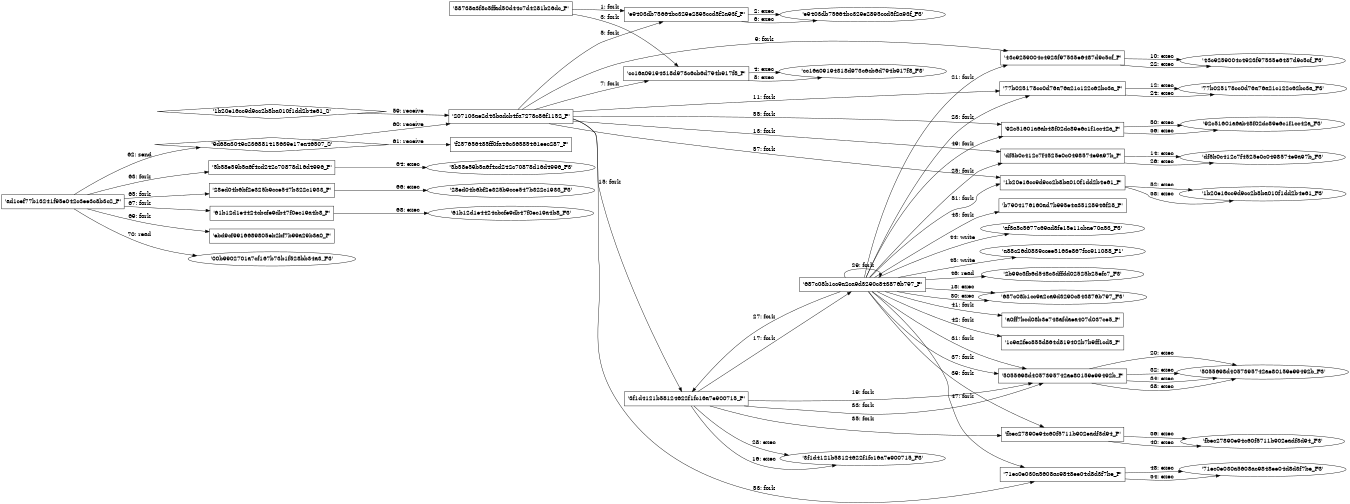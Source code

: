 digraph "D:\Learning\Paper\apt\基于CTI的攻击预警\Dataset\攻击图\ASGfromALLCTI\Inside The Million-Machine Clickfraud Botnet.dot" {
rankdir="LR"
size="9"
fixedsize="false"
splines="true"
nodesep=0.3
ranksep=0
fontsize=10
overlap="scalexy"
engine= "neato"
	"'88738a3f8c5ffad50d44c7d4281b26dc_P'" [node_type=Process shape=box]
	"'e9403db75664bc329e2895ccd5f2a93f_P'" [node_type=Process shape=box]
	"'88738a3f8c5ffad50d44c7d4281b26dc_P'" -> "'e9403db75664bc329e2895ccd5f2a93f_P'" [label="1: fork"]
	"'e9403db75664bc329e2895ccd5f2a93f_P'" [node_type=Process shape=box]
	"'e9403db75664bc329e2895ccd5f2a93f_F3'" [node_type=File shape=ellipse]
	"'e9403db75664bc329e2895ccd5f2a93f_P'" -> "'e9403db75664bc329e2895ccd5f2a93f_F3'" [label="2: exec"]
	"'88738a3f8c5ffad50d44c7d4281b26dc_P'" [node_type=Process shape=box]
	"'cc16a09194318d973c6cb6d794b917f8_P'" [node_type=Process shape=box]
	"'88738a3f8c5ffad50d44c7d4281b26dc_P'" -> "'cc16a09194318d973c6cb6d794b917f8_P'" [label="3: fork"]
	"'cc16a09194318d973c6cb6d794b917f8_P'" [node_type=Process shape=box]
	"'cc16a09194318d973c6cb6d794b917f8_F3'" [node_type=File shape=ellipse]
	"'cc16a09194318d973c6cb6d794b917f8_P'" -> "'cc16a09194318d973c6cb6d794b917f8_F3'" [label="4: exec"]
	"'207103ae2d43badcb4fa7278c86f1152_P'" [node_type=Process shape=box]
	"'e9403db75664bc329e2895ccd5f2a93f_P'" [node_type=Process shape=box]
	"'207103ae2d43badcb4fa7278c86f1152_P'" -> "'e9403db75664bc329e2895ccd5f2a93f_P'" [label="5: fork"]
	"'e9403db75664bc329e2895ccd5f2a93f_P'" [node_type=Process shape=box]
	"'e9403db75664bc329e2895ccd5f2a93f_F3'" [node_type=File shape=ellipse]
	"'e9403db75664bc329e2895ccd5f2a93f_P'" -> "'e9403db75664bc329e2895ccd5f2a93f_F3'" [label="6: exec"]
	"'207103ae2d43badcb4fa7278c86f1152_P'" [node_type=Process shape=box]
	"'cc16a09194318d973c6cb6d794b917f8_P'" [node_type=Process shape=box]
	"'207103ae2d43badcb4fa7278c86f1152_P'" -> "'cc16a09194318d973c6cb6d794b917f8_P'" [label="7: fork"]
	"'cc16a09194318d973c6cb6d794b917f8_P'" [node_type=Process shape=box]
	"'cc16a09194318d973c6cb6d794b917f8_F3'" [node_type=File shape=ellipse]
	"'cc16a09194318d973c6cb6d794b917f8_P'" -> "'cc16a09194318d973c6cb6d794b917f8_F3'" [label="8: exec"]
	"'207103ae2d43badcb4fa7278c86f1152_P'" [node_type=Process shape=box]
	"'43c9259004c4923f97535e6487d9c5cf_P'" [node_type=Process shape=box]
	"'207103ae2d43badcb4fa7278c86f1152_P'" -> "'43c9259004c4923f97535e6487d9c5cf_P'" [label="9: fork"]
	"'43c9259004c4923f97535e6487d9c5cf_P'" [node_type=Process shape=box]
	"'43c9259004c4923f97535e6487d9c5cf_F3'" [node_type=File shape=ellipse]
	"'43c9259004c4923f97535e6487d9c5cf_P'" -> "'43c9259004c4923f97535e6487d9c5cf_F3'" [label="10: exec"]
	"'207103ae2d43badcb4fa7278c86f1152_P'" [node_type=Process shape=box]
	"'77b025178cc0d76a76a21c122c62bc3a_P'" [node_type=Process shape=box]
	"'207103ae2d43badcb4fa7278c86f1152_P'" -> "'77b025178cc0d76a76a21c122c62bc3a_P'" [label="11: fork"]
	"'77b025178cc0d76a76a21c122c62bc3a_P'" [node_type=Process shape=box]
	"'77b025178cc0d76a76a21c122c62bc3a_F3'" [node_type=File shape=ellipse]
	"'77b025178cc0d76a76a21c122c62bc3a_P'" -> "'77b025178cc0d76a76a21c122c62bc3a_F3'" [label="12: exec"]
	"'207103ae2d43badcb4fa7278c86f1152_P'" [node_type=Process shape=box]
	"'df5b0c412c7f4525e0c0498574e9a97b_P'" [node_type=Process shape=box]
	"'207103ae2d43badcb4fa7278c86f1152_P'" -> "'df5b0c412c7f4525e0c0498574e9a97b_P'" [label="13: fork"]
	"'df5b0c412c7f4525e0c0498574e9a97b_P'" [node_type=Process shape=box]
	"'df5b0c412c7f4525e0c0498574e9a97b_F3'" [node_type=File shape=ellipse]
	"'df5b0c412c7f4525e0c0498574e9a97b_P'" -> "'df5b0c412c7f4525e0c0498574e9a97b_F3'" [label="14: exec"]
	"'207103ae2d43badcb4fa7278c86f1152_P'" [node_type=Process shape=box]
	"'3f1d4121b58124622f1fc16a7e900715_P'" [node_type=Process shape=box]
	"'207103ae2d43badcb4fa7278c86f1152_P'" -> "'3f1d4121b58124622f1fc16a7e900715_P'" [label="15: fork"]
	"'3f1d4121b58124622f1fc16a7e900715_P'" [node_type=Process shape=box]
	"'3f1d4121b58124622f1fc16a7e900715_F3'" [node_type=File shape=ellipse]
	"'3f1d4121b58124622f1fc16a7e900715_P'" -> "'3f1d4121b58124622f1fc16a7e900715_F3'" [label="16: exec"]
	"'3f1d4121b58124622f1fc16a7e900715_P'" [node_type=Process shape=box]
	"'687c08b1cc9a2ca9d3290c843876b797_P'" [node_type=Process shape=box]
	"'3f1d4121b58124622f1fc16a7e900715_P'" -> "'687c08b1cc9a2ca9d3290c843876b797_P'" [label="17: fork"]
	"'687c08b1cc9a2ca9d3290c843876b797_P'" [node_type=Process shape=box]
	"'687c08b1cc9a2ca9d3290c843876b797_F3'" [node_type=File shape=ellipse]
	"'687c08b1cc9a2ca9d3290c843876b797_P'" -> "'687c08b1cc9a2ca9d3290c843876b797_F3'" [label="18: exec"]
	"'3f1d4121b58124622f1fc16a7e900715_P'" [node_type=Process shape=box]
	"'5055698d4057395742ae80159e99492b_P'" [node_type=Process shape=box]
	"'3f1d4121b58124622f1fc16a7e900715_P'" -> "'5055698d4057395742ae80159e99492b_P'" [label="19: fork"]
	"'5055698d4057395742ae80159e99492b_P'" [node_type=Process shape=box]
	"'5055698d4057395742ae80159e99492b_F3'" [node_type=File shape=ellipse]
	"'5055698d4057395742ae80159e99492b_P'" -> "'5055698d4057395742ae80159e99492b_F3'" [label="20: exec"]
	"'687c08b1cc9a2ca9d3290c843876b797_P'" [node_type=Process shape=box]
	"'43c9259004c4923f97535e6487d9c5cf_P'" [node_type=Process shape=box]
	"'687c08b1cc9a2ca9d3290c843876b797_P'" -> "'43c9259004c4923f97535e6487d9c5cf_P'" [label="21: fork"]
	"'43c9259004c4923f97535e6487d9c5cf_P'" [node_type=Process shape=box]
	"'43c9259004c4923f97535e6487d9c5cf_F3'" [node_type=File shape=ellipse]
	"'43c9259004c4923f97535e6487d9c5cf_P'" -> "'43c9259004c4923f97535e6487d9c5cf_F3'" [label="22: exec"]
	"'687c08b1cc9a2ca9d3290c843876b797_P'" [node_type=Process shape=box]
	"'77b025178cc0d76a76a21c122c62bc3a_P'" [node_type=Process shape=box]
	"'687c08b1cc9a2ca9d3290c843876b797_P'" -> "'77b025178cc0d76a76a21c122c62bc3a_P'" [label="23: fork"]
	"'77b025178cc0d76a76a21c122c62bc3a_P'" [node_type=Process shape=box]
	"'77b025178cc0d76a76a21c122c62bc3a_F3'" [node_type=File shape=ellipse]
	"'77b025178cc0d76a76a21c122c62bc3a_P'" -> "'77b025178cc0d76a76a21c122c62bc3a_F3'" [label="24: exec"]
	"'687c08b1cc9a2ca9d3290c843876b797_P'" [node_type=Process shape=box]
	"'df5b0c412c7f4525e0c0498574e9a97b_P'" [node_type=Process shape=box]
	"'687c08b1cc9a2ca9d3290c843876b797_P'" -> "'df5b0c412c7f4525e0c0498574e9a97b_P'" [label="25: fork"]
	"'df5b0c412c7f4525e0c0498574e9a97b_P'" [node_type=Process shape=box]
	"'df5b0c412c7f4525e0c0498574e9a97b_F3'" [node_type=File shape=ellipse]
	"'df5b0c412c7f4525e0c0498574e9a97b_P'" -> "'df5b0c412c7f4525e0c0498574e9a97b_F3'" [label="26: exec"]
	"'687c08b1cc9a2ca9d3290c843876b797_P'" [node_type=Process shape=box]
	"'3f1d4121b58124622f1fc16a7e900715_P'" [node_type=Process shape=box]
	"'687c08b1cc9a2ca9d3290c843876b797_P'" -> "'3f1d4121b58124622f1fc16a7e900715_P'" [label="27: fork"]
	"'3f1d4121b58124622f1fc16a7e900715_P'" [node_type=Process shape=box]
	"'3f1d4121b58124622f1fc16a7e900715_F3'" [node_type=File shape=ellipse]
	"'3f1d4121b58124622f1fc16a7e900715_P'" -> "'3f1d4121b58124622f1fc16a7e900715_F3'" [label="28: exec"]
	"'687c08b1cc9a2ca9d3290c843876b797_P'" [node_type=Process shape=box]
	"'687c08b1cc9a2ca9d3290c843876b797_P'" [node_type=Process shape=box]
	"'687c08b1cc9a2ca9d3290c843876b797_P'" -> "'687c08b1cc9a2ca9d3290c843876b797_P'" [label="29: fork"]
	"'687c08b1cc9a2ca9d3290c843876b797_P'" [node_type=Process shape=box]
	"'687c08b1cc9a2ca9d3290c843876b797_F3'" [node_type=File shape=ellipse]
	"'687c08b1cc9a2ca9d3290c843876b797_P'" -> "'687c08b1cc9a2ca9d3290c843876b797_F3'" [label="30: exec"]
	"'687c08b1cc9a2ca9d3290c843876b797_P'" [node_type=Process shape=box]
	"'5055698d4057395742ae80159e99492b_P'" [node_type=Process shape=box]
	"'687c08b1cc9a2ca9d3290c843876b797_P'" -> "'5055698d4057395742ae80159e99492b_P'" [label="31: fork"]
	"'5055698d4057395742ae80159e99492b_P'" [node_type=Process shape=box]
	"'5055698d4057395742ae80159e99492b_F3'" [node_type=File shape=ellipse]
	"'5055698d4057395742ae80159e99492b_P'" -> "'5055698d4057395742ae80159e99492b_F3'" [label="32: exec"]
	"'3f1d4121b58124622f1fc16a7e900715_P'" [node_type=Process shape=box]
	"'5055698d4057395742ae80159e99492b_P'" [node_type=Process shape=box]
	"'3f1d4121b58124622f1fc16a7e900715_P'" -> "'5055698d4057395742ae80159e99492b_P'" [label="33: fork"]
	"'5055698d4057395742ae80159e99492b_P'" [node_type=Process shape=box]
	"'5055698d4057395742ae80159e99492b_F3'" [node_type=File shape=ellipse]
	"'5055698d4057395742ae80159e99492b_P'" -> "'5055698d4057395742ae80159e99492b_F3'" [label="34: exec"]
	"'3f1d4121b58124622f1fc16a7e900715_P'" [node_type=Process shape=box]
	"'fbec27890e94c60f5711b902eadf3d94_P'" [node_type=Process shape=box]
	"'3f1d4121b58124622f1fc16a7e900715_P'" -> "'fbec27890e94c60f5711b902eadf3d94_P'" [label="35: fork"]
	"'fbec27890e94c60f5711b902eadf3d94_P'" [node_type=Process shape=box]
	"'fbec27890e94c60f5711b902eadf3d94_F3'" [node_type=File shape=ellipse]
	"'fbec27890e94c60f5711b902eadf3d94_P'" -> "'fbec27890e94c60f5711b902eadf3d94_F3'" [label="36: exec"]
	"'687c08b1cc9a2ca9d3290c843876b797_P'" [node_type=Process shape=box]
	"'5055698d4057395742ae80159e99492b_P'" [node_type=Process shape=box]
	"'687c08b1cc9a2ca9d3290c843876b797_P'" -> "'5055698d4057395742ae80159e99492b_P'" [label="37: fork"]
	"'5055698d4057395742ae80159e99492b_P'" [node_type=Process shape=box]
	"'5055698d4057395742ae80159e99492b_F3'" [node_type=File shape=ellipse]
	"'5055698d4057395742ae80159e99492b_P'" -> "'5055698d4057395742ae80159e99492b_F3'" [label="38: exec"]
	"'687c08b1cc9a2ca9d3290c843876b797_P'" [node_type=Process shape=box]
	"'fbec27890e94c60f5711b902eadf3d94_P'" [node_type=Process shape=box]
	"'687c08b1cc9a2ca9d3290c843876b797_P'" -> "'fbec27890e94c60f5711b902eadf3d94_P'" [label="39: fork"]
	"'fbec27890e94c60f5711b902eadf3d94_P'" [node_type=Process shape=box]
	"'fbec27890e94c60f5711b902eadf3d94_F3'" [node_type=File shape=ellipse]
	"'fbec27890e94c60f5711b902eadf3d94_P'" -> "'fbec27890e94c60f5711b902eadf3d94_F3'" [label="40: exec"]
	"'687c08b1cc9a2ca9d3290c843876b797_P'" [node_type=Process shape=box]
	"'a0ff7bcd08b3e748afdaea407d037ce5_P'" [node_type=Process shape=box]
	"'687c08b1cc9a2ca9d3290c843876b797_P'" -> "'a0ff7bcd08b3e748afdaea407d037ce5_P'" [label="41: fork"]
	"'687c08b1cc9a2ca9d3290c843876b797_P'" [node_type=Process shape=box]
	"'1c9a2fec855d864d819402b7b9ff1cd5_P'" [node_type=Process shape=box]
	"'687c08b1cc9a2ca9d3290c843876b797_P'" -> "'1c9a2fec855d864d819402b7b9ff1cd5_P'" [label="42: fork"]
	"'687c08b1cc9a2ca9d3290c843876b797_P'" [node_type=Process shape=box]
	"'b7904176160ad7b995e4a35128946f28_P'" [node_type=Process shape=box]
	"'687c08b1cc9a2ca9d3290c843876b797_P'" -> "'b7904176160ad7b995e4a35128946f28_P'" [label="43: fork"]
	"'af3a5c5677c69ad8fe15e11cbae70a53_F3'" [node_type=file shape=ellipse]
	"'687c08b1cc9a2ca9d3290c843876b797_P'" [node_type=Process shape=box]
	"'687c08b1cc9a2ca9d3290c843876b797_P'" -> "'af3a5c5677c69ad8fe15e11cbae70a53_F3'" [label="44: write"]
	"'a88c26d0839ccee5163e867fcc911088_F1'" [node_type=file shape=ellipse]
	"'687c08b1cc9a2ca9d3290c843876b797_P'" [node_type=Process shape=box]
	"'687c08b1cc9a2ca9d3290c843876b797_P'" -> "'a88c26d0839ccee5163e867fcc911088_F1'" [label="45: write"]
	"'2b99c3fb6d548c3dffdd02525b25efc7_F3'" [node_type=file shape=ellipse]
	"'687c08b1cc9a2ca9d3290c843876b797_P'" [node_type=Process shape=box]
	"'687c08b1cc9a2ca9d3290c843876b797_P'" -> "'2b99c3fb6d548c3dffdd02525b25efc7_F3'" [label="46: read"]
	"'687c08b1cc9a2ca9d3290c843876b797_P'" [node_type=Process shape=box]
	"'71ec0e030a5608ac9848ee04d8d3f7be_P'" [node_type=Process shape=box]
	"'687c08b1cc9a2ca9d3290c843876b797_P'" -> "'71ec0e030a5608ac9848ee04d8d3f7be_P'" [label="47: fork"]
	"'71ec0e030a5608ac9848ee04d8d3f7be_P'" [node_type=Process shape=box]
	"'71ec0e030a5608ac9848ee04d8d3f7be_F3'" [node_type=File shape=ellipse]
	"'71ec0e030a5608ac9848ee04d8d3f7be_P'" -> "'71ec0e030a5608ac9848ee04d8d3f7be_F3'" [label="48: exec"]
	"'687c08b1cc9a2ca9d3290c843876b797_P'" [node_type=Process shape=box]
	"'92c51601a6ab48f02dc89e6c1f1cc42a_P'" [node_type=Process shape=box]
	"'687c08b1cc9a2ca9d3290c843876b797_P'" -> "'92c51601a6ab48f02dc89e6c1f1cc42a_P'" [label="49: fork"]
	"'92c51601a6ab48f02dc89e6c1f1cc42a_P'" [node_type=Process shape=box]
	"'92c51601a6ab48f02dc89e6c1f1cc42a_F3'" [node_type=File shape=ellipse]
	"'92c51601a6ab48f02dc89e6c1f1cc42a_P'" -> "'92c51601a6ab48f02dc89e6c1f1cc42a_F3'" [label="50: exec"]
	"'687c08b1cc9a2ca9d3290c843876b797_P'" [node_type=Process shape=box]
	"'1b20e16cc9d9cc2b8ba010f1dd2b4e61_P'" [node_type=Process shape=box]
	"'687c08b1cc9a2ca9d3290c843876b797_P'" -> "'1b20e16cc9d9cc2b8ba010f1dd2b4e61_P'" [label="51: fork"]
	"'1b20e16cc9d9cc2b8ba010f1dd2b4e61_P'" [node_type=Process shape=box]
	"'1b20e16cc9d9cc2b8ba010f1dd2b4e61_F3'" [node_type=File shape=ellipse]
	"'1b20e16cc9d9cc2b8ba010f1dd2b4e61_P'" -> "'1b20e16cc9d9cc2b8ba010f1dd2b4e61_F3'" [label="52: exec"]
	"'207103ae2d43badcb4fa7278c86f1152_P'" [node_type=Process shape=box]
	"'71ec0e030a5608ac9848ee04d8d3f7be_P'" [node_type=Process shape=box]
	"'207103ae2d43badcb4fa7278c86f1152_P'" -> "'71ec0e030a5608ac9848ee04d8d3f7be_P'" [label="53: fork"]
	"'71ec0e030a5608ac9848ee04d8d3f7be_P'" [node_type=Process shape=box]
	"'71ec0e030a5608ac9848ee04d8d3f7be_F3'" [node_type=File shape=ellipse]
	"'71ec0e030a5608ac9848ee04d8d3f7be_P'" -> "'71ec0e030a5608ac9848ee04d8d3f7be_F3'" [label="54: exec"]
	"'207103ae2d43badcb4fa7278c86f1152_P'" [node_type=Process shape=box]
	"'92c51601a6ab48f02dc89e6c1f1cc42a_P'" [node_type=Process shape=box]
	"'207103ae2d43badcb4fa7278c86f1152_P'" -> "'92c51601a6ab48f02dc89e6c1f1cc42a_P'" [label="55: fork"]
	"'92c51601a6ab48f02dc89e6c1f1cc42a_P'" [node_type=Process shape=box]
	"'92c51601a6ab48f02dc89e6c1f1cc42a_F3'" [node_type=File shape=ellipse]
	"'92c51601a6ab48f02dc89e6c1f1cc42a_P'" -> "'92c51601a6ab48f02dc89e6c1f1cc42a_F3'" [label="56: exec"]
	"'207103ae2d43badcb4fa7278c86f1152_P'" [node_type=Process shape=box]
	"'1b20e16cc9d9cc2b8ba010f1dd2b4e61_P'" [node_type=Process shape=box]
	"'207103ae2d43badcb4fa7278c86f1152_P'" -> "'1b20e16cc9d9cc2b8ba010f1dd2b4e61_P'" [label="57: fork"]
	"'1b20e16cc9d9cc2b8ba010f1dd2b4e61_P'" [node_type=Process shape=box]
	"'1b20e16cc9d9cc2b8ba010f1dd2b4e61_F3'" [node_type=File shape=ellipse]
	"'1b20e16cc9d9cc2b8ba010f1dd2b4e61_P'" -> "'1b20e16cc9d9cc2b8ba010f1dd2b4e61_F3'" [label="58: exec"]
	"'207103ae2d43badcb4fa7278c86f1152_P'" [node_type=Process shape=box]
	"'1b20e16cc9d9cc2b8ba010f1dd2b4e61_S'" [node_type=Socket shape=diamond]
	"'1b20e16cc9d9cc2b8ba010f1dd2b4e61_S'" -> "'207103ae2d43badcb4fa7278c86f1152_P'" [label="59: receive"]
	"'207103ae2d43badcb4fa7278c86f1152_P'" [node_type=Process shape=box]
	"'9d68a3049c236881415639e17ea46507_S'" [node_type=Socket shape=diamond]
	"'9d68a3049c236881415639e17ea46507_S'" -> "'207103ae2d43badcb4fa7278c86f1152_P'" [label="60: receive"]
	"'f257656485ff0fa46c36585461eec287_P'" [node_type=Process shape=box]
	"'9d68a3049c236881415639e17ea46507_S'" [node_type=Socket shape=diamond]
	"'9d68a3049c236881415639e17ea46507_S'" -> "'f257656485ff0fa46c36585461eec287_P'" [label="61: receive"]
	"'9d68a3049c236881415639e17ea46507_S'" [node_type=Socket shape=diamond]
	"'ad1cef77b13241f95e042c3ee3c8b3c2_P'" [node_type=Process shape=box]
	"'ad1cef77b13241f95e042c3ee3c8b3c2_P'" -> "'9d68a3049c236881415639e17ea46507_S'" [label="62: send"]
	"'ad1cef77b13241f95e042c3ee3c8b3c2_P'" [node_type=Process shape=box]
	"'5b58e59b5a6f4cd242c70878d16d4996_P'" [node_type=Process shape=box]
	"'ad1cef77b13241f95e042c3ee3c8b3c2_P'" -> "'5b58e59b5a6f4cd242c70878d16d4996_P'" [label="63: fork"]
	"'5b58e59b5a6f4cd242c70878d16d4996_P'" [node_type=Process shape=box]
	"'5b58e59b5a6f4cd242c70878d16d4996_F3'" [node_type=File shape=ellipse]
	"'5b58e59b5a6f4cd242c70878d16d4996_P'" -> "'5b58e59b5a6f4cd242c70878d16d4996_F3'" [label="64: exec"]
	"'ad1cef77b13241f95e042c3ee3c8b3c2_P'" [node_type=Process shape=box]
	"'28ed04b6bf2e325b9cce547b322c1933_P'" [node_type=Process shape=box]
	"'ad1cef77b13241f95e042c3ee3c8b3c2_P'" -> "'28ed04b6bf2e325b9cce547b322c1933_P'" [label="65: fork"]
	"'28ed04b6bf2e325b9cce547b322c1933_P'" [node_type=Process shape=box]
	"'28ed04b6bf2e325b9cce547b322c1933_F3'" [node_type=File shape=ellipse]
	"'28ed04b6bf2e325b9cce547b322c1933_P'" -> "'28ed04b6bf2e325b9cce547b322c1933_F3'" [label="66: exec"]
	"'ad1cef77b13241f95e042c3ee3c8b3c2_P'" [node_type=Process shape=box]
	"'61b12d1e4424cbcfe9db47f0ec19a4b8_P'" [node_type=Process shape=box]
	"'ad1cef77b13241f95e042c3ee3c8b3c2_P'" -> "'61b12d1e4424cbcfe9db47f0ec19a4b8_P'" [label="67: fork"]
	"'61b12d1e4424cbcfe9db47f0ec19a4b8_P'" [node_type=Process shape=box]
	"'61b12d1e4424cbcfe9db47f0ec19a4b8_F3'" [node_type=File shape=ellipse]
	"'61b12d1e4424cbcfe9db47f0ec19a4b8_P'" -> "'61b12d1e4424cbcfe9db47f0ec19a4b8_F3'" [label="68: exec"]
	"'ad1cef77b13241f95e042c3ee3c8b3c2_P'" [node_type=Process shape=box]
	"'ebd9cf9916689805eb2bf7b99a29b3a0_P'" [node_type=Process shape=box]
	"'ad1cef77b13241f95e042c3ee3c8b3c2_P'" -> "'ebd9cf9916689805eb2bf7b99a29b3a0_P'" [label="69: fork"]
	"'00b9902701a7cf167b73b1f528bb34a3_F3'" [node_type=file shape=ellipse]
	"'ad1cef77b13241f95e042c3ee3c8b3c2_P'" [node_type=Process shape=box]
	"'ad1cef77b13241f95e042c3ee3c8b3c2_P'" -> "'00b9902701a7cf167b73b1f528bb34a3_F3'" [label="70: read"]
}
